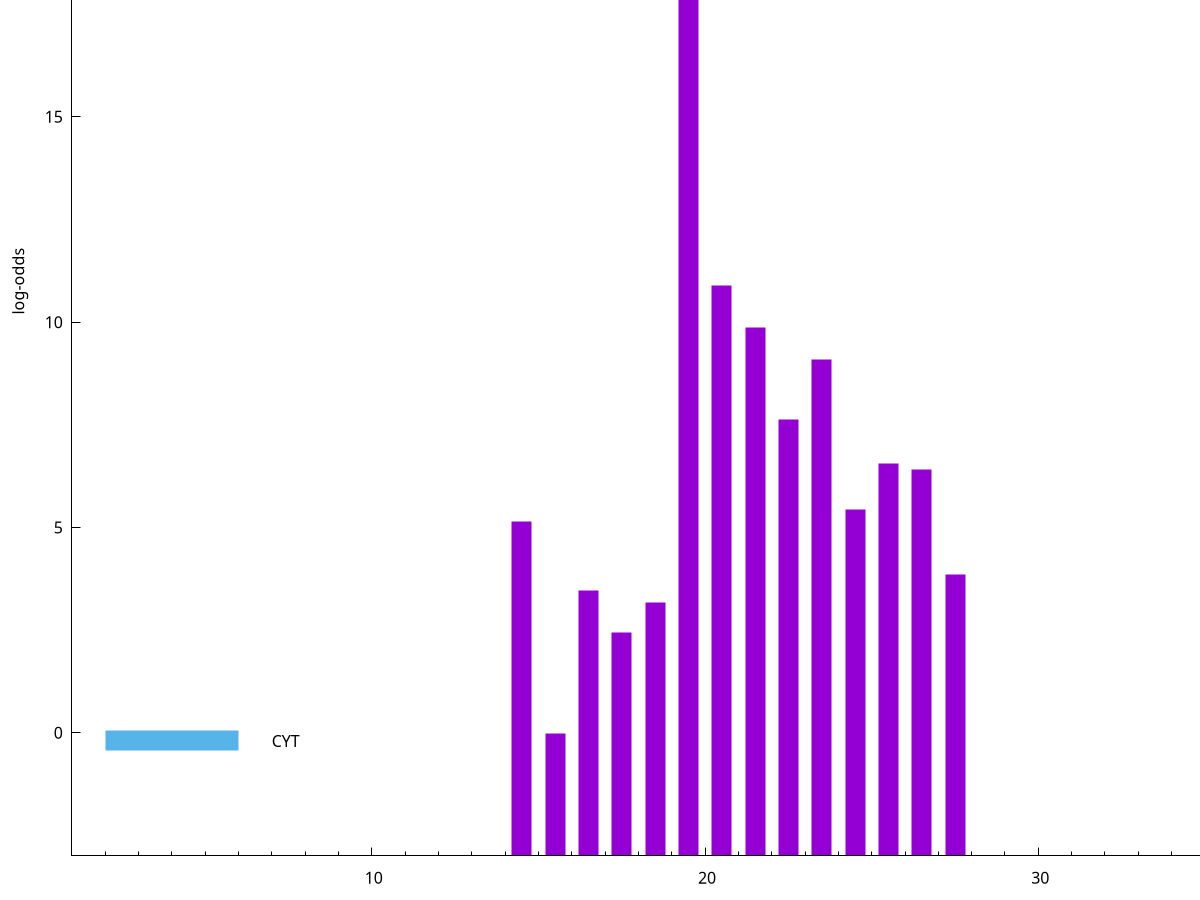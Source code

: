set title "LipoP predictions for SRR4017833.gff"
set size 2., 1.4
set xrange [1:70] 
set mxtics 10
set yrange [-3:25]
set y2range [0:28]
set ylabel "log-odds"
set term postscript eps color solid "Helvetica" 30
set output "SRR4017833.gff204.eps"
set arrow from 2,22.3202 to 6,22.3202 nohead lt 1 lw 20
set label "SpI" at 7,22.3202
set arrow from 2,-0.200913 to 6,-0.200913 nohead lt 3 lw 20
set label "CYT" at 7,-0.200913
set arrow from 2,22.3202 to 6,22.3202 nohead lt 1 lw 20
set label "SpI" at 7,22.3202
# NOTE: The scores below are the log-odds scores with the threshold
# NOTE: subtracted (a hack to make gnuplot make the histogram all
# NOTE: look nice).
plot "-" axes x1y2 title "" with impulses lt 1 lw 20
19.500000 25.319100
20.500000 13.902800
21.500000 12.857800
23.500000 12.079570
22.500000 10.629950
25.500000 9.556060
26.500000 9.416030
24.500000 8.426430
14.500000 8.147890
27.500000 6.842610
16.500000 6.473300
18.500000 6.173770
17.500000 5.438470
15.500000 2.980469
e
exit
